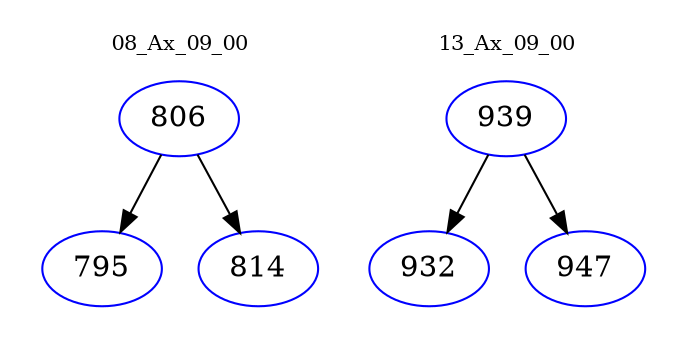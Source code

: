 digraph{
subgraph cluster_0 {
color = white
label = "08_Ax_09_00";
fontsize=10;
T0_806 [label="806", color="blue"]
T0_806 -> T0_795 [color="black"]
T0_795 [label="795", color="blue"]
T0_806 -> T0_814 [color="black"]
T0_814 [label="814", color="blue"]
}
subgraph cluster_1 {
color = white
label = "13_Ax_09_00";
fontsize=10;
T1_939 [label="939", color="blue"]
T1_939 -> T1_932 [color="black"]
T1_932 [label="932", color="blue"]
T1_939 -> T1_947 [color="black"]
T1_947 [label="947", color="blue"]
}
}

